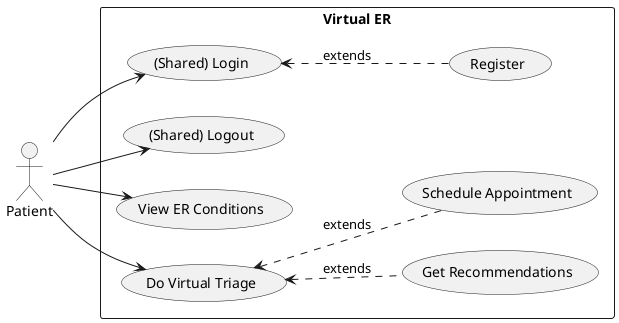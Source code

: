 @startuml plantuml
left to right direction
:Patient: as p
rectangle "Virtual ER" {
  usecase "(Shared) Login" as login
  (Register) as reg
  usecase "(Shared) Logout" as logout
  (View ER Conditions) as view_er
  (Do Virtual Triage) as triage
  (Get Recommendations) as get_rec
  (Schedule Appointment) as schedule
}
p --> login
p --> logout
p --> view_er
p --> triage
login <.. reg : extends
triage <.. get_rec: extends
triage <.. schedule : extends
@enduml
